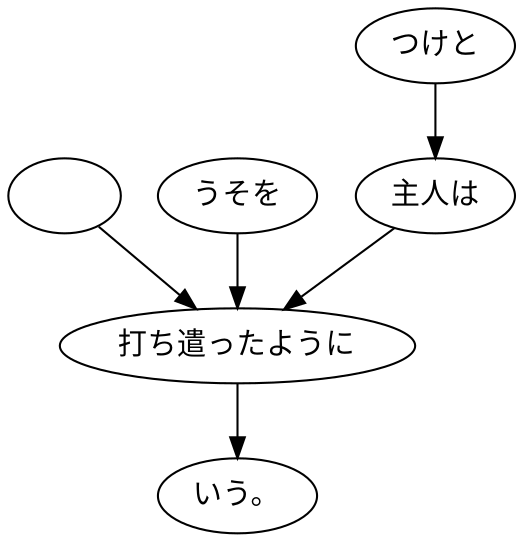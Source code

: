 digraph graph878 {
	node0 [label="　"];
	node1 [label="うそを"];
	node2 [label="つけと"];
	node3 [label="主人は"];
	node4 [label="打ち遣ったように"];
	node5 [label="いう。"];
	node0 -> node4;
	node1 -> node4;
	node2 -> node3;
	node3 -> node4;
	node4 -> node5;
}
